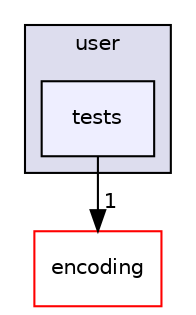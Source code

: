 digraph "policy/pap/user/tests" {
  compound=true
  node [ fontsize="10", fontname="Helvetica"];
  edge [ labelfontsize="10", labelfontname="Helvetica"];
  subgraph clusterdir_8817023b5ed0777935b8c79fa907433a {
    graph [ bgcolor="#ddddee", pencolor="black", label="user" fontname="Helvetica", fontsize="10", URL="dir_8817023b5ed0777935b8c79fa907433a.html"]
  dir_ffb9f5a5ec8e9f64a80aa663e76d0653 [shape=box, label="tests", style="filled", fillcolor="#eeeeff", pencolor="black", URL="dir_ffb9f5a5ec8e9f64a80aa663e76d0653.html"];
  }
  dir_610a2b56a275b26200d5acaaa4c9d913 [shape=box label="encoding" fillcolor="white" style="filled" color="red" URL="dir_610a2b56a275b26200d5acaaa4c9d913.html"];
  dir_ffb9f5a5ec8e9f64a80aa663e76d0653->dir_610a2b56a275b26200d5acaaa4c9d913 [headlabel="1", labeldistance=1.5 headhref="dir_000015_000006.html"];
}
